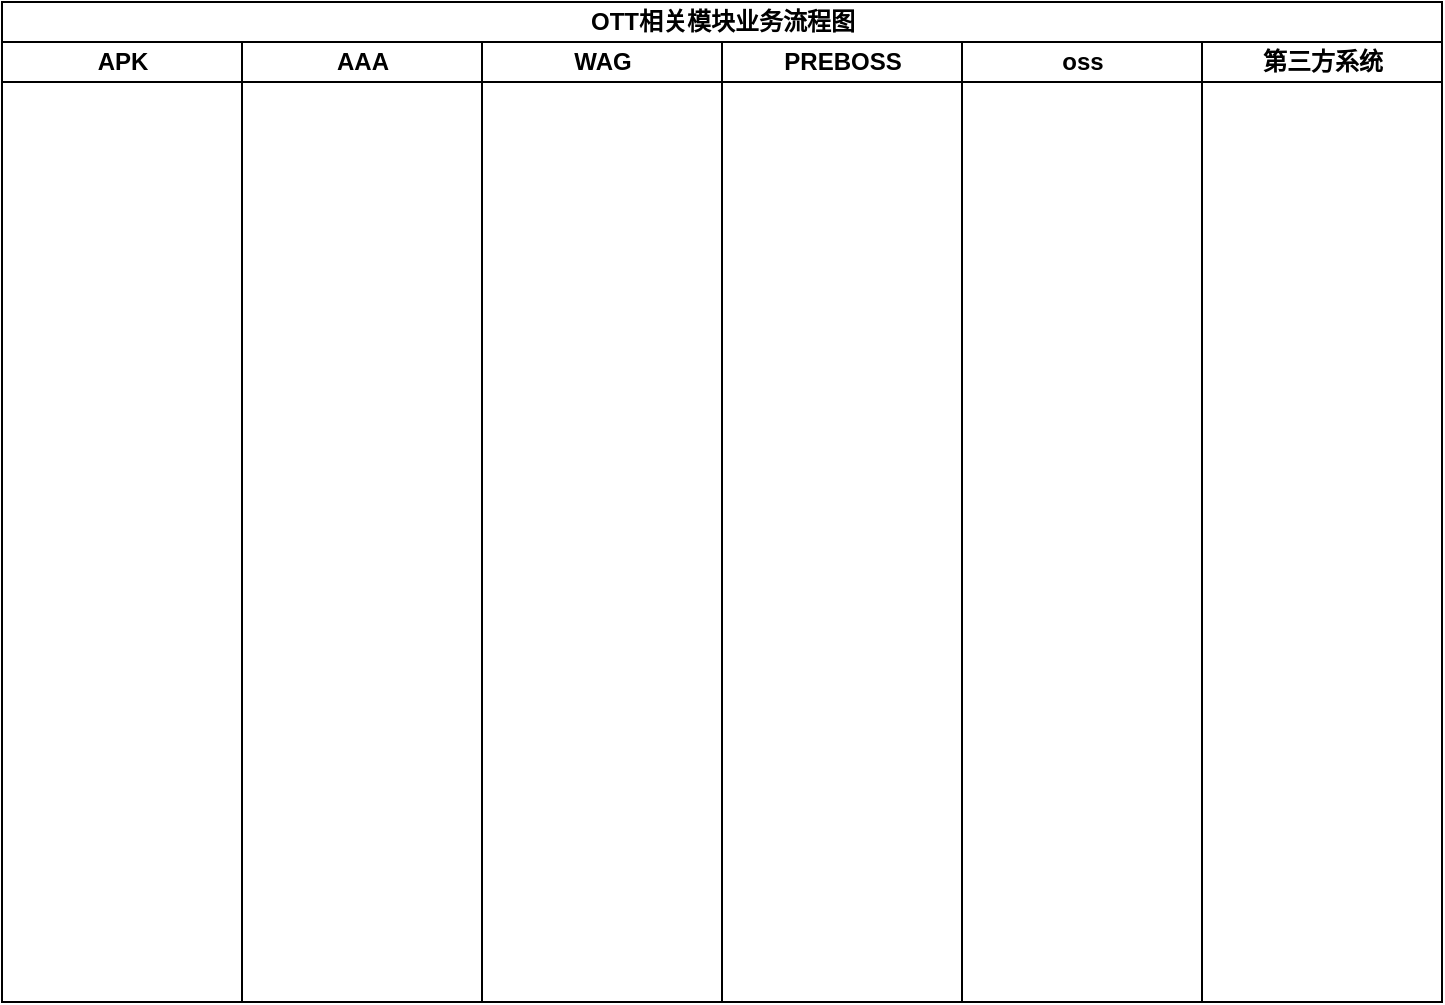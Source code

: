 <mxfile version="10.6.0" type="github"><diagram id="HEy0dX1jvcMJeZMaZy05" name="Page-1"><mxGraphModel dx="1398" dy="805" grid="1" gridSize="10" guides="1" tooltips="1" connect="1" arrows="1" fold="1" page="1" pageScale="1" pageWidth="827" pageHeight="1169" math="0" shadow="0"><root><mxCell id="0"/><mxCell id="1" parent="0"/><mxCell id="SOLJUO9pabLHy7eWVExb-6" value="OTT相关模块业务流程图" style="swimlane;html=1;childLayout=stackLayout;resizeParent=1;resizeParentMax=0;startSize=20;" vertex="1" parent="1"><mxGeometry x="60" y="50" width="720" height="500" as="geometry"/></mxCell><mxCell id="SOLJUO9pabLHy7eWVExb-7" value="APK" style="swimlane;html=1;startSize=20;" vertex="1" parent="SOLJUO9pabLHy7eWVExb-6"><mxGeometry y="20" width="120" height="480" as="geometry"/></mxCell><mxCell id="SOLJUO9pabLHy7eWVExb-9" value="AAA" style="swimlane;html=1;startSize=20;" vertex="1" parent="SOLJUO9pabLHy7eWVExb-6"><mxGeometry x="120" y="20" width="120" height="480" as="geometry"/></mxCell><mxCell id="SOLJUO9pabLHy7eWVExb-18" value="WAG" style="swimlane;html=1;startSize=20;" vertex="1" parent="SOLJUO9pabLHy7eWVExb-6"><mxGeometry x="240" y="20" width="120" height="480" as="geometry"/></mxCell><mxCell id="SOLJUO9pabLHy7eWVExb-19" value="PREBOSS" style="swimlane;html=1;startSize=20;" vertex="1" parent="SOLJUO9pabLHy7eWVExb-6"><mxGeometry x="360" y="20" width="120" height="480" as="geometry"/></mxCell><mxCell id="SOLJUO9pabLHy7eWVExb-20" value="oss" style="swimlane;html=1;startSize=20;" vertex="1" parent="SOLJUO9pabLHy7eWVExb-6"><mxGeometry x="480" y="20" width="120" height="480" as="geometry"/></mxCell><mxCell id="SOLJUO9pabLHy7eWVExb-21" value="第三方系统" style="swimlane;html=1;startSize=20;" vertex="1" parent="SOLJUO9pabLHy7eWVExb-6"><mxGeometry x="600" y="20" width="120" height="480" as="geometry"/></mxCell></root></mxGraphModel></diagram></mxfile>
